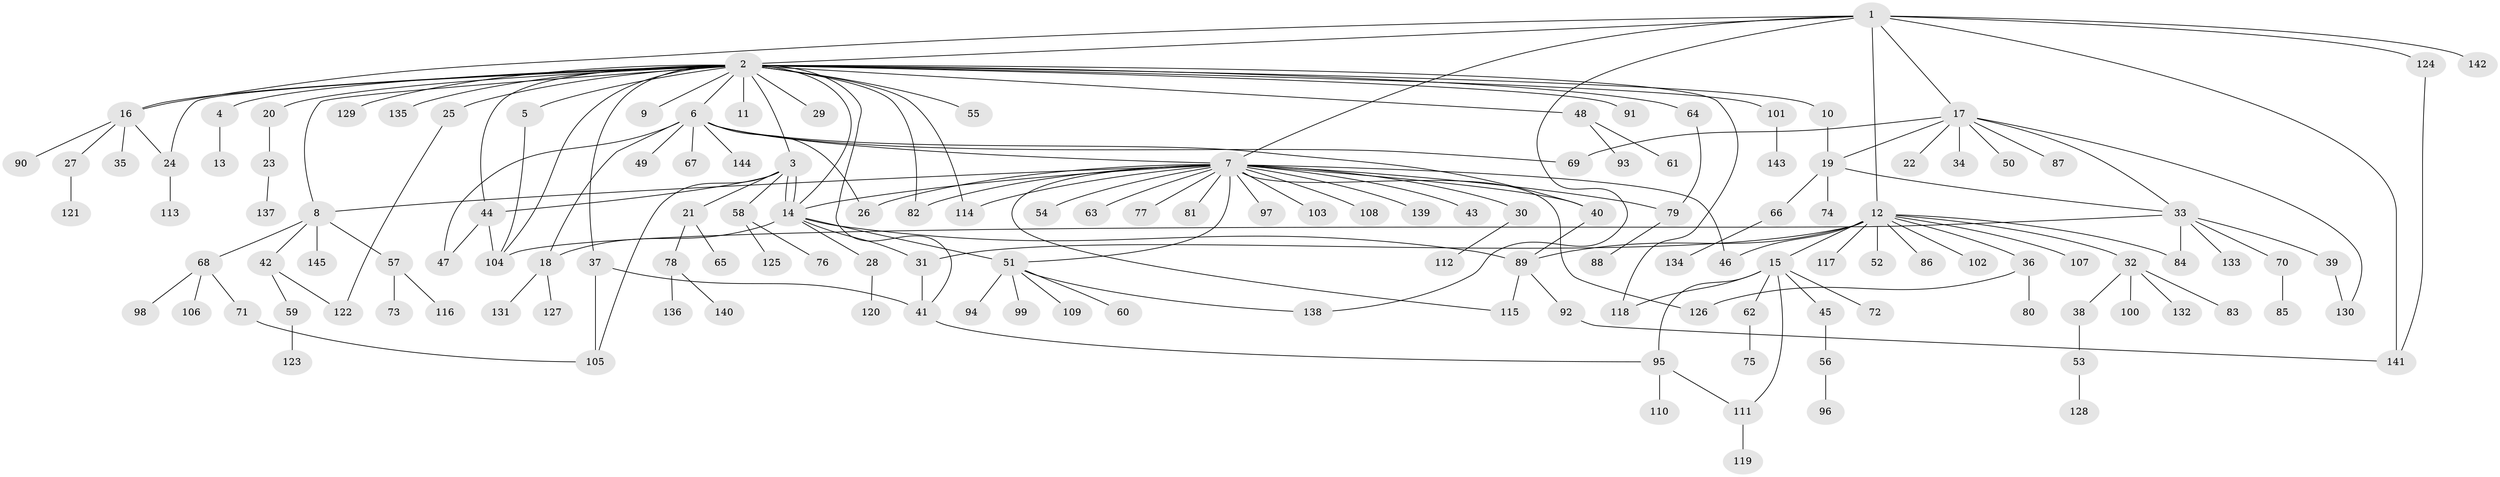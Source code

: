 // Generated by graph-tools (version 1.1) at 2025/26/03/09/25 03:26:00]
// undirected, 145 vertices, 185 edges
graph export_dot {
graph [start="1"]
  node [color=gray90,style=filled];
  1;
  2;
  3;
  4;
  5;
  6;
  7;
  8;
  9;
  10;
  11;
  12;
  13;
  14;
  15;
  16;
  17;
  18;
  19;
  20;
  21;
  22;
  23;
  24;
  25;
  26;
  27;
  28;
  29;
  30;
  31;
  32;
  33;
  34;
  35;
  36;
  37;
  38;
  39;
  40;
  41;
  42;
  43;
  44;
  45;
  46;
  47;
  48;
  49;
  50;
  51;
  52;
  53;
  54;
  55;
  56;
  57;
  58;
  59;
  60;
  61;
  62;
  63;
  64;
  65;
  66;
  67;
  68;
  69;
  70;
  71;
  72;
  73;
  74;
  75;
  76;
  77;
  78;
  79;
  80;
  81;
  82;
  83;
  84;
  85;
  86;
  87;
  88;
  89;
  90;
  91;
  92;
  93;
  94;
  95;
  96;
  97;
  98;
  99;
  100;
  101;
  102;
  103;
  104;
  105;
  106;
  107;
  108;
  109;
  110;
  111;
  112;
  113;
  114;
  115;
  116;
  117;
  118;
  119;
  120;
  121;
  122;
  123;
  124;
  125;
  126;
  127;
  128;
  129;
  130;
  131;
  132;
  133;
  134;
  135;
  136;
  137;
  138;
  139;
  140;
  141;
  142;
  143;
  144;
  145;
  1 -- 2;
  1 -- 7;
  1 -- 12;
  1 -- 16;
  1 -- 17;
  1 -- 124;
  1 -- 138;
  1 -- 141;
  1 -- 142;
  2 -- 3;
  2 -- 4;
  2 -- 5;
  2 -- 6;
  2 -- 8;
  2 -- 9;
  2 -- 10;
  2 -- 11;
  2 -- 14;
  2 -- 16;
  2 -- 20;
  2 -- 24;
  2 -- 25;
  2 -- 29;
  2 -- 37;
  2 -- 41;
  2 -- 44;
  2 -- 48;
  2 -- 55;
  2 -- 64;
  2 -- 82;
  2 -- 91;
  2 -- 101;
  2 -- 104;
  2 -- 114;
  2 -- 118;
  2 -- 129;
  2 -- 135;
  3 -- 14;
  3 -- 14;
  3 -- 21;
  3 -- 44;
  3 -- 58;
  3 -- 105;
  4 -- 13;
  5 -- 104;
  6 -- 7;
  6 -- 18;
  6 -- 26;
  6 -- 40;
  6 -- 47;
  6 -- 49;
  6 -- 67;
  6 -- 69;
  6 -- 144;
  7 -- 8;
  7 -- 14;
  7 -- 26;
  7 -- 30;
  7 -- 40;
  7 -- 43;
  7 -- 46;
  7 -- 51;
  7 -- 54;
  7 -- 63;
  7 -- 77;
  7 -- 79;
  7 -- 81;
  7 -- 82;
  7 -- 97;
  7 -- 103;
  7 -- 108;
  7 -- 114;
  7 -- 115;
  7 -- 126;
  7 -- 139;
  8 -- 42;
  8 -- 57;
  8 -- 68;
  8 -- 145;
  10 -- 19;
  12 -- 15;
  12 -- 31;
  12 -- 32;
  12 -- 36;
  12 -- 46;
  12 -- 52;
  12 -- 84;
  12 -- 86;
  12 -- 89;
  12 -- 102;
  12 -- 107;
  12 -- 117;
  14 -- 18;
  14 -- 28;
  14 -- 31;
  14 -- 51;
  14 -- 89;
  15 -- 45;
  15 -- 62;
  15 -- 72;
  15 -- 95;
  15 -- 111;
  15 -- 118;
  16 -- 24;
  16 -- 27;
  16 -- 35;
  16 -- 90;
  17 -- 19;
  17 -- 22;
  17 -- 33;
  17 -- 34;
  17 -- 50;
  17 -- 69;
  17 -- 87;
  17 -- 130;
  18 -- 127;
  18 -- 131;
  19 -- 33;
  19 -- 66;
  19 -- 74;
  20 -- 23;
  21 -- 65;
  21 -- 78;
  23 -- 137;
  24 -- 113;
  25 -- 122;
  27 -- 121;
  28 -- 120;
  30 -- 112;
  31 -- 41;
  32 -- 38;
  32 -- 83;
  32 -- 100;
  32 -- 132;
  33 -- 39;
  33 -- 70;
  33 -- 84;
  33 -- 104;
  33 -- 133;
  36 -- 80;
  36 -- 126;
  37 -- 41;
  37 -- 105;
  38 -- 53;
  39 -- 130;
  40 -- 89;
  41 -- 95;
  42 -- 59;
  42 -- 122;
  44 -- 47;
  44 -- 104;
  45 -- 56;
  48 -- 61;
  48 -- 93;
  51 -- 60;
  51 -- 94;
  51 -- 99;
  51 -- 109;
  51 -- 138;
  53 -- 128;
  56 -- 96;
  57 -- 73;
  57 -- 116;
  58 -- 76;
  58 -- 125;
  59 -- 123;
  62 -- 75;
  64 -- 79;
  66 -- 134;
  68 -- 71;
  68 -- 98;
  68 -- 106;
  70 -- 85;
  71 -- 105;
  78 -- 136;
  78 -- 140;
  79 -- 88;
  89 -- 92;
  89 -- 115;
  92 -- 141;
  95 -- 110;
  95 -- 111;
  101 -- 143;
  111 -- 119;
  124 -- 141;
}

